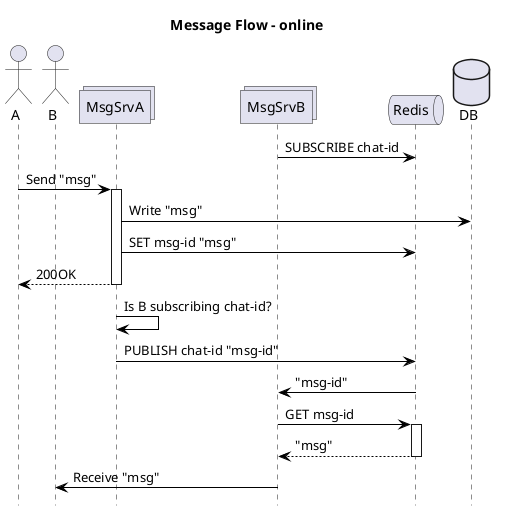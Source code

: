 @startuml messageFlow-online
skinparam class {
    BackgroundColor White
    ArrowColor Black
    BorderColor Black
    AttributeIconSize 0
}
'skinparam style strictuml
skinparam stereotypeCBackgroundColor White
skinparam stereotypeIBackgroundColor White
skinparam stereotypeEBackgroundColor White
skinparam stereotypeABackgroundColor White
skinparam linetype ortho

title "Message Flow - online"
hide footbox

actor A
actor B

collections MsgSrvA
collections MsgSrvB
queue Redis
database DB 

MsgSrvB -> Redis : SUBSCRIBE chat-id

A -> MsgSrvA ++ : Send "msg"

MsgSrvA -> DB : Write "msg"

MsgSrvA -> Redis : SET msg-id "msg"

return 200OK

MsgSrvA -> MsgSrvA : Is B subscribing chat-id?

MsgSrvA -> Redis : PUBLISH chat-id "msg-id"

Redis -> MsgSrvB : "msg-id"

MsgSrvB -> Redis ++ : GET msg-id
return "msg"

MsgSrvB -> B : Receive "msg"


@enduml


